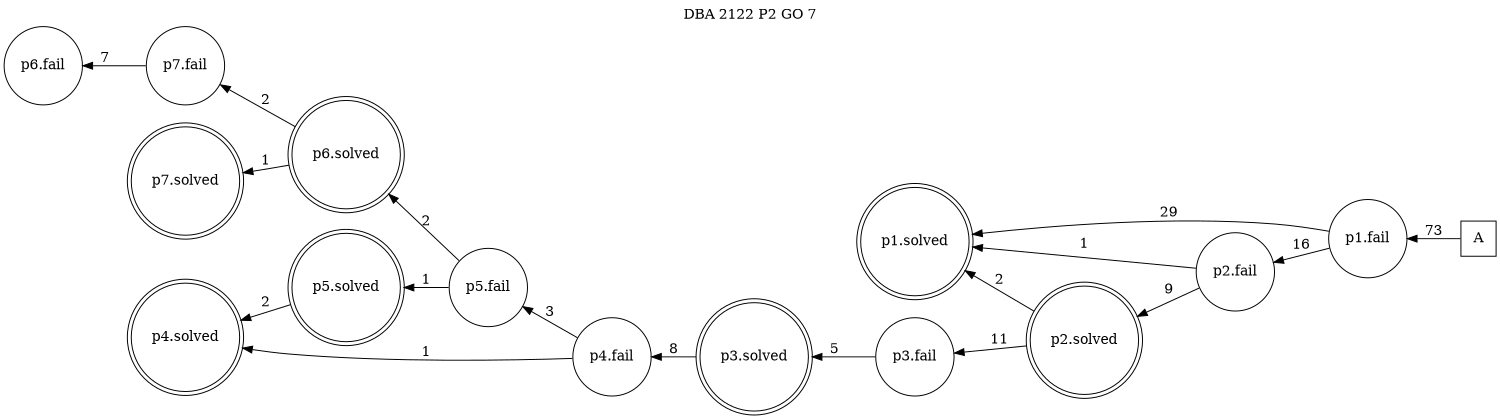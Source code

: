 digraph DBA_2122_P2_GO_7_GOOD {
labelloc="tl"
label= " DBA 2122 P2 GO 7 "
rankdir="RL";
graph [ size=" 10 , 10 !"]

"A" [shape="square" label="A"]
"p1.fail" [shape="circle" label="p1.fail"]
"p1.solved" [shape="doublecircle" label="p1.solved"]
"p2.fail" [shape="circle" label="p2.fail"]
"p2.solved" [shape="doublecircle" label="p2.solved"]
"p3.fail" [shape="circle" label="p3.fail"]
"p3.solved" [shape="doublecircle" label="p3.solved"]
"p4.fail" [shape="circle" label="p4.fail"]
"p5.fail" [shape="circle" label="p5.fail"]
"p5.solved" [shape="doublecircle" label="p5.solved"]
"p4.solved" [shape="doublecircle" label="p4.solved"]
"p6.solved" [shape="doublecircle" label="p6.solved"]
"p7.fail" [shape="circle" label="p7.fail"]
"p6.fail" [shape="circle" label="p6.fail"]
"p7.solved" [shape="doublecircle" label="p7.solved"]
"A" -> "p1.fail" [ label=73]
"p1.fail" -> "p1.solved" [ label=29]
"p1.fail" -> "p2.fail" [ label=16]
"p2.fail" -> "p1.solved" [ label=1]
"p2.fail" -> "p2.solved" [ label=9]
"p2.solved" -> "p1.solved" [ label=2]
"p2.solved" -> "p3.fail" [ label=11]
"p3.fail" -> "p3.solved" [ label=5]
"p3.solved" -> "p4.fail" [ label=8]
"p4.fail" -> "p5.fail" [ label=3]
"p4.fail" -> "p4.solved" [ label=1]
"p5.fail" -> "p5.solved" [ label=1]
"p5.fail" -> "p6.solved" [ label=2]
"p5.solved" -> "p4.solved" [ label=2]
"p6.solved" -> "p7.fail" [ label=2]
"p6.solved" -> "p7.solved" [ label=1]
"p7.fail" -> "p6.fail" [ label=7]
}
